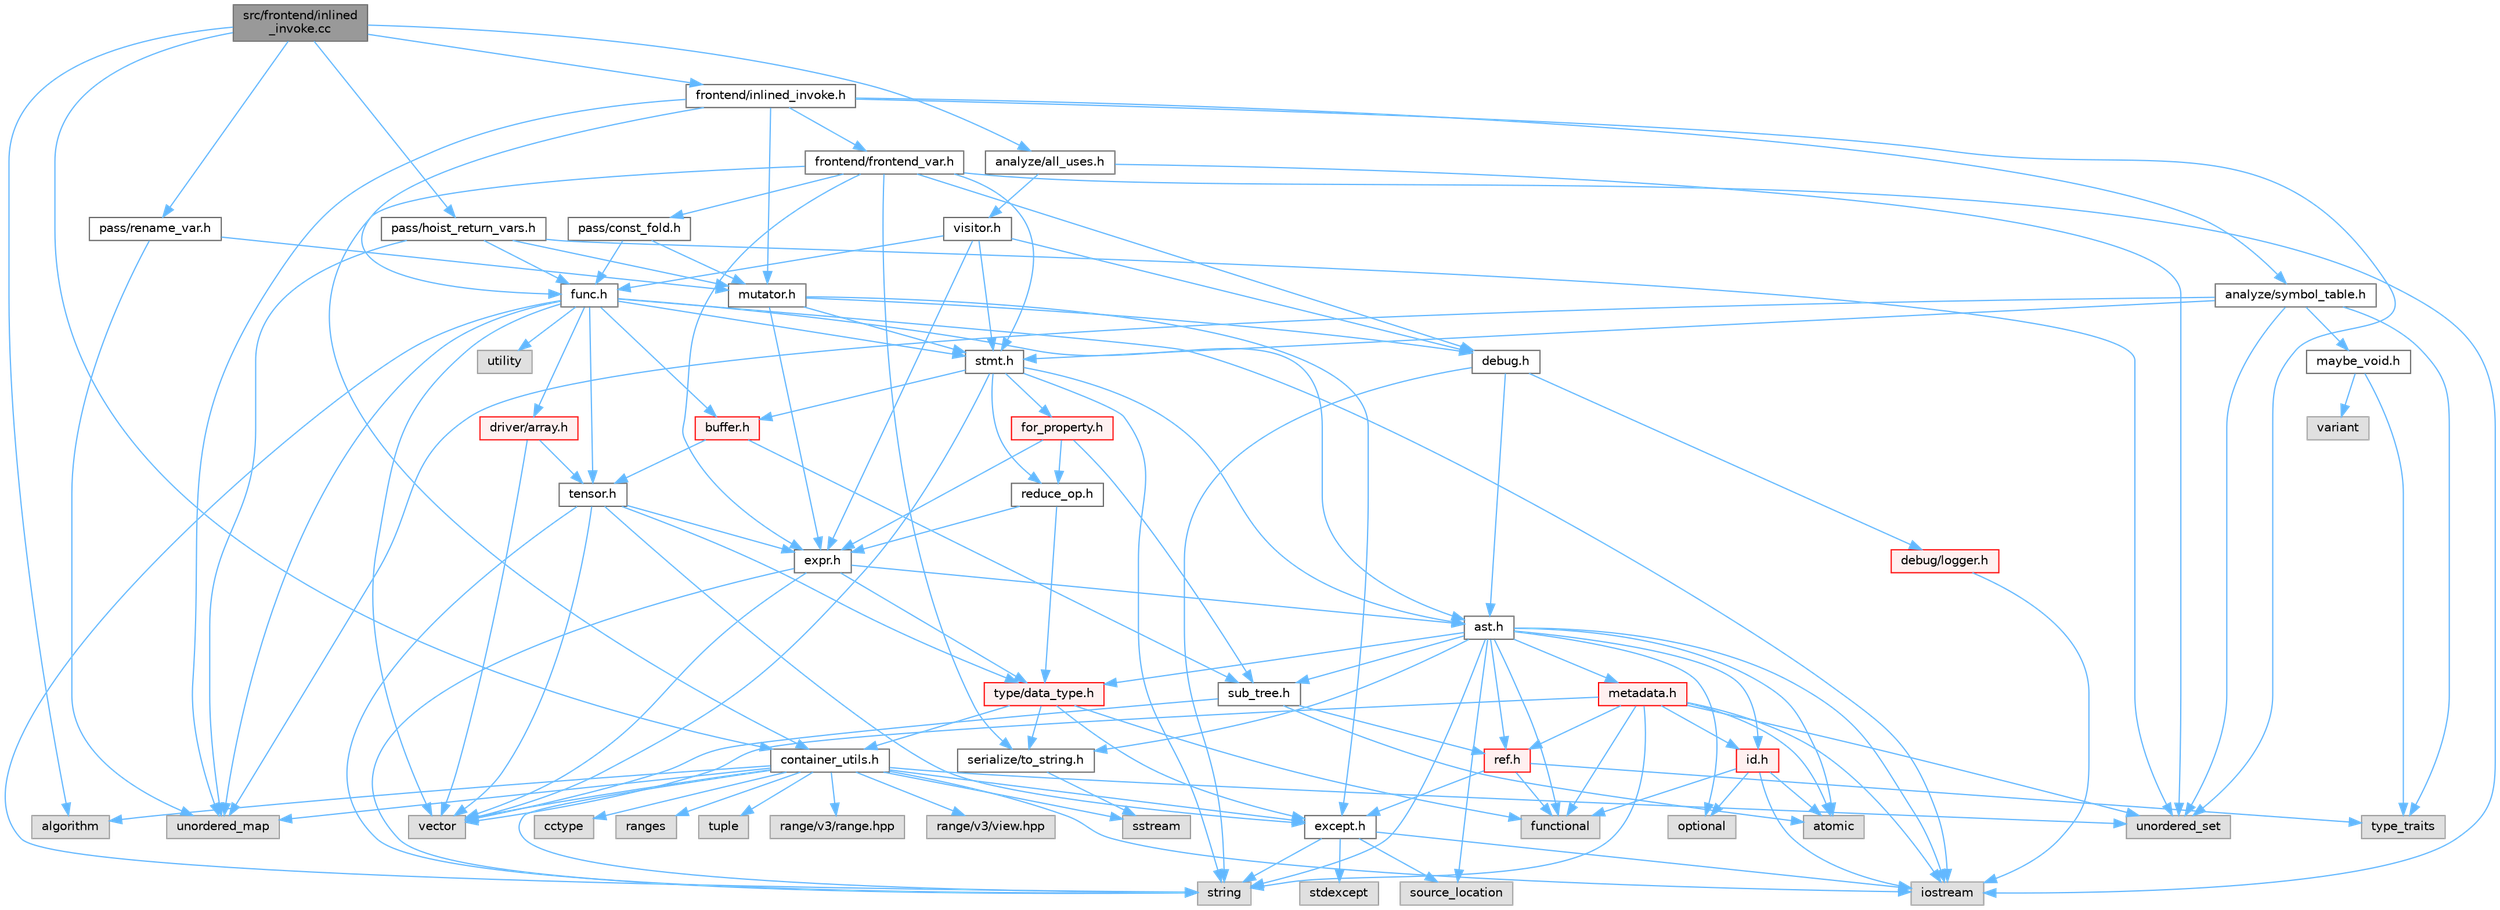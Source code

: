 digraph "src/frontend/inlined_invoke.cc"
{
 // LATEX_PDF_SIZE
  bgcolor="transparent";
  edge [fontname=Helvetica,fontsize=10,labelfontname=Helvetica,labelfontsize=10];
  node [fontname=Helvetica,fontsize=10,shape=box,height=0.2,width=0.4];
  Node1 [label="src/frontend/inlined\l_invoke.cc",height=0.2,width=0.4,color="gray40", fillcolor="grey60", style="filled", fontcolor="black",tooltip=" "];
  Node1 -> Node2 [color="steelblue1",style="solid"];
  Node2 [label="algorithm",height=0.2,width=0.4,color="grey60", fillcolor="#E0E0E0", style="filled",tooltip=" "];
  Node1 -> Node3 [color="steelblue1",style="solid"];
  Node3 [label="analyze/all_uses.h",height=0.2,width=0.4,color="grey40", fillcolor="white", style="filled",URL="$all__uses_8h.html",tooltip=" "];
  Node3 -> Node4 [color="steelblue1",style="solid"];
  Node4 [label="unordered_set",height=0.2,width=0.4,color="grey60", fillcolor="#E0E0E0", style="filled",tooltip=" "];
  Node3 -> Node5 [color="steelblue1",style="solid"];
  Node5 [label="visitor.h",height=0.2,width=0.4,color="grey40", fillcolor="white", style="filled",URL="$visitor_8h.html",tooltip=" "];
  Node5 -> Node6 [color="steelblue1",style="solid"];
  Node6 [label="debug.h",height=0.2,width=0.4,color="grey40", fillcolor="white", style="filled",URL="$debug_8h.html",tooltip=" "];
  Node6 -> Node7 [color="steelblue1",style="solid"];
  Node7 [label="string",height=0.2,width=0.4,color="grey60", fillcolor="#E0E0E0", style="filled",tooltip=" "];
  Node6 -> Node8 [color="steelblue1",style="solid"];
  Node8 [label="ast.h",height=0.2,width=0.4,color="grey40", fillcolor="white", style="filled",URL="$ast_8h.html",tooltip=" "];
  Node8 -> Node9 [color="steelblue1",style="solid"];
  Node9 [label="atomic",height=0.2,width=0.4,color="grey60", fillcolor="#E0E0E0", style="filled",tooltip=" "];
  Node8 -> Node10 [color="steelblue1",style="solid"];
  Node10 [label="functional",height=0.2,width=0.4,color="grey60", fillcolor="#E0E0E0", style="filled",tooltip=" "];
  Node8 -> Node11 [color="steelblue1",style="solid"];
  Node11 [label="iostream",height=0.2,width=0.4,color="grey60", fillcolor="#E0E0E0", style="filled",tooltip=" "];
  Node8 -> Node12 [color="steelblue1",style="solid"];
  Node12 [label="optional",height=0.2,width=0.4,color="grey60", fillcolor="#E0E0E0", style="filled",tooltip=" "];
  Node8 -> Node13 [color="steelblue1",style="solid"];
  Node13 [label="source_location",height=0.2,width=0.4,color="grey60", fillcolor="#E0E0E0", style="filled",tooltip=" "];
  Node8 -> Node7 [color="steelblue1",style="solid"];
  Node8 -> Node14 [color="steelblue1",style="solid"];
  Node14 [label="id.h",height=0.2,width=0.4,color="red", fillcolor="#FFF0F0", style="filled",URL="$id_8h.html",tooltip=" "];
  Node14 -> Node9 [color="steelblue1",style="solid"];
  Node14 -> Node10 [color="steelblue1",style="solid"];
  Node14 -> Node11 [color="steelblue1",style="solid"];
  Node14 -> Node12 [color="steelblue1",style="solid"];
  Node8 -> Node16 [color="steelblue1",style="solid"];
  Node16 [label="metadata.h",height=0.2,width=0.4,color="red", fillcolor="#FFF0F0", style="filled",URL="$metadata_8h.html",tooltip=" "];
  Node16 -> Node9 [color="steelblue1",style="solid"];
  Node16 -> Node10 [color="steelblue1",style="solid"];
  Node16 -> Node11 [color="steelblue1",style="solid"];
  Node16 -> Node7 [color="steelblue1",style="solid"];
  Node16 -> Node4 [color="steelblue1",style="solid"];
  Node16 -> Node17 [color="steelblue1",style="solid"];
  Node17 [label="vector",height=0.2,width=0.4,color="grey60", fillcolor="#E0E0E0", style="filled",tooltip=" "];
  Node16 -> Node14 [color="steelblue1",style="solid"];
  Node16 -> Node19 [color="steelblue1",style="solid"];
  Node19 [label="ref.h",height=0.2,width=0.4,color="red", fillcolor="#FFF0F0", style="filled",URL="$ref_8h.html",tooltip=" "];
  Node19 -> Node10 [color="steelblue1",style="solid"];
  Node19 -> Node21 [color="steelblue1",style="solid"];
  Node21 [label="type_traits",height=0.2,width=0.4,color="grey60", fillcolor="#E0E0E0", style="filled",tooltip=" "];
  Node19 -> Node25 [color="steelblue1",style="solid"];
  Node25 [label="except.h",height=0.2,width=0.4,color="grey40", fillcolor="white", style="filled",URL="$except_8h.html",tooltip=" "];
  Node25 -> Node11 [color="steelblue1",style="solid"];
  Node25 -> Node13 [color="steelblue1",style="solid"];
  Node25 -> Node26 [color="steelblue1",style="solid"];
  Node26 [label="stdexcept",height=0.2,width=0.4,color="grey60", fillcolor="#E0E0E0", style="filled",tooltip=" "];
  Node25 -> Node7 [color="steelblue1",style="solid"];
  Node8 -> Node19 [color="steelblue1",style="solid"];
  Node8 -> Node27 [color="steelblue1",style="solid"];
  Node27 [label="serialize/to_string.h",height=0.2,width=0.4,color="grey40", fillcolor="white", style="filled",URL="$to__string_8h.html",tooltip=" "];
  Node27 -> Node28 [color="steelblue1",style="solid"];
  Node28 [label="sstream",height=0.2,width=0.4,color="grey60", fillcolor="#E0E0E0", style="filled",tooltip=" "];
  Node8 -> Node29 [color="steelblue1",style="solid"];
  Node29 [label="sub_tree.h",height=0.2,width=0.4,color="grey40", fillcolor="white", style="filled",URL="$sub__tree_8h.html",tooltip=" "];
  Node29 -> Node9 [color="steelblue1",style="solid"];
  Node29 -> Node17 [color="steelblue1",style="solid"];
  Node29 -> Node19 [color="steelblue1",style="solid"];
  Node8 -> Node30 [color="steelblue1",style="solid"];
  Node30 [label="type/data_type.h",height=0.2,width=0.4,color="red", fillcolor="#FFF0F0", style="filled",URL="$data__type_8h.html",tooltip=" "];
  Node30 -> Node10 [color="steelblue1",style="solid"];
  Node30 -> Node32 [color="steelblue1",style="solid"];
  Node32 [label="container_utils.h",height=0.2,width=0.4,color="grey40", fillcolor="white", style="filled",URL="$container__utils_8h.html",tooltip=" "];
  Node32 -> Node2 [color="steelblue1",style="solid"];
  Node32 -> Node33 [color="steelblue1",style="solid"];
  Node33 [label="cctype",height=0.2,width=0.4,color="grey60", fillcolor="#E0E0E0", style="filled",tooltip=" "];
  Node32 -> Node11 [color="steelblue1",style="solid"];
  Node32 -> Node34 [color="steelblue1",style="solid"];
  Node34 [label="ranges",height=0.2,width=0.4,color="grey60", fillcolor="#E0E0E0", style="filled",tooltip=" "];
  Node32 -> Node28 [color="steelblue1",style="solid"];
  Node32 -> Node7 [color="steelblue1",style="solid"];
  Node32 -> Node35 [color="steelblue1",style="solid"];
  Node35 [label="tuple",height=0.2,width=0.4,color="grey60", fillcolor="#E0E0E0", style="filled",tooltip=" "];
  Node32 -> Node36 [color="steelblue1",style="solid"];
  Node36 [label="unordered_map",height=0.2,width=0.4,color="grey60", fillcolor="#E0E0E0", style="filled",tooltip=" "];
  Node32 -> Node4 [color="steelblue1",style="solid"];
  Node32 -> Node17 [color="steelblue1",style="solid"];
  Node32 -> Node37 [color="steelblue1",style="solid"];
  Node37 [label="range/v3/range.hpp",height=0.2,width=0.4,color="grey60", fillcolor="#E0E0E0", style="filled",tooltip=" "];
  Node32 -> Node38 [color="steelblue1",style="solid"];
  Node38 [label="range/v3/view.hpp",height=0.2,width=0.4,color="grey60", fillcolor="#E0E0E0", style="filled",tooltip=" "];
  Node32 -> Node25 [color="steelblue1",style="solid"];
  Node30 -> Node25 [color="steelblue1",style="solid"];
  Node30 -> Node27 [color="steelblue1",style="solid"];
  Node6 -> Node39 [color="steelblue1",style="solid"];
  Node39 [label="debug/logger.h",height=0.2,width=0.4,color="red", fillcolor="#FFF0F0", style="filled",URL="$logger_8h.html",tooltip=" "];
  Node39 -> Node11 [color="steelblue1",style="solid"];
  Node5 -> Node42 [color="steelblue1",style="solid"];
  Node42 [label="expr.h",height=0.2,width=0.4,color="grey40", fillcolor="white", style="filled",URL="$expr_8h.html",tooltip=" "];
  Node42 -> Node7 [color="steelblue1",style="solid"];
  Node42 -> Node17 [color="steelblue1",style="solid"];
  Node42 -> Node8 [color="steelblue1",style="solid"];
  Node42 -> Node30 [color="steelblue1",style="solid"];
  Node5 -> Node43 [color="steelblue1",style="solid"];
  Node43 [label="func.h",height=0.2,width=0.4,color="grey40", fillcolor="white", style="filled",URL="$func_8h.html",tooltip=" "];
  Node43 -> Node11 [color="steelblue1",style="solid"];
  Node43 -> Node7 [color="steelblue1",style="solid"];
  Node43 -> Node36 [color="steelblue1",style="solid"];
  Node43 -> Node44 [color="steelblue1",style="solid"];
  Node44 [label="utility",height=0.2,width=0.4,color="grey60", fillcolor="#E0E0E0", style="filled",tooltip=" "];
  Node43 -> Node17 [color="steelblue1",style="solid"];
  Node43 -> Node8 [color="steelblue1",style="solid"];
  Node43 -> Node45 [color="steelblue1",style="solid"];
  Node45 [label="buffer.h",height=0.2,width=0.4,color="red", fillcolor="#FFF0F0", style="filled",URL="$buffer_8h.html",tooltip=" "];
  Node45 -> Node29 [color="steelblue1",style="solid"];
  Node45 -> Node46 [color="steelblue1",style="solid"];
  Node46 [label="tensor.h",height=0.2,width=0.4,color="grey40", fillcolor="white", style="filled",URL="$tensor_8h.html",tooltip=" "];
  Node46 -> Node7 [color="steelblue1",style="solid"];
  Node46 -> Node17 [color="steelblue1",style="solid"];
  Node46 -> Node25 [color="steelblue1",style="solid"];
  Node46 -> Node42 [color="steelblue1",style="solid"];
  Node46 -> Node30 [color="steelblue1",style="solid"];
  Node43 -> Node49 [color="steelblue1",style="solid"];
  Node49 [label="driver/array.h",height=0.2,width=0.4,color="red", fillcolor="#FFF0F0", style="filled",URL="$array_8h.html",tooltip=" "];
  Node49 -> Node17 [color="steelblue1",style="solid"];
  Node49 -> Node46 [color="steelblue1",style="solid"];
  Node43 -> Node53 [color="steelblue1",style="solid"];
  Node53 [label="stmt.h",height=0.2,width=0.4,color="grey40", fillcolor="white", style="filled",URL="$stmt_8h.html",tooltip=" "];
  Node53 -> Node7 [color="steelblue1",style="solid"];
  Node53 -> Node17 [color="steelblue1",style="solid"];
  Node53 -> Node8 [color="steelblue1",style="solid"];
  Node53 -> Node45 [color="steelblue1",style="solid"];
  Node53 -> Node54 [color="steelblue1",style="solid"];
  Node54 [label="for_property.h",height=0.2,width=0.4,color="red", fillcolor="#FFF0F0", style="filled",URL="$for__property_8h.html",tooltip=" "];
  Node54 -> Node42 [color="steelblue1",style="solid"];
  Node54 -> Node58 [color="steelblue1",style="solid"];
  Node58 [label="reduce_op.h",height=0.2,width=0.4,color="grey40", fillcolor="white", style="filled",URL="$reduce__op_8h.html",tooltip=" "];
  Node58 -> Node42 [color="steelblue1",style="solid"];
  Node58 -> Node30 [color="steelblue1",style="solid"];
  Node54 -> Node29 [color="steelblue1",style="solid"];
  Node53 -> Node58 [color="steelblue1",style="solid"];
  Node43 -> Node46 [color="steelblue1",style="solid"];
  Node5 -> Node53 [color="steelblue1",style="solid"];
  Node1 -> Node32 [color="steelblue1",style="solid"];
  Node1 -> Node59 [color="steelblue1",style="solid"];
  Node59 [label="frontend/inlined_invoke.h",height=0.2,width=0.4,color="grey40", fillcolor="white", style="filled",URL="$inlined__invoke_8h.html",tooltip=" "];
  Node59 -> Node36 [color="steelblue1",style="solid"];
  Node59 -> Node4 [color="steelblue1",style="solid"];
  Node59 -> Node60 [color="steelblue1",style="solid"];
  Node60 [label="analyze/symbol_table.h",height=0.2,width=0.4,color="grey40", fillcolor="white", style="filled",URL="$symbol__table_8h.html",tooltip=" "];
  Node60 -> Node21 [color="steelblue1",style="solid"];
  Node60 -> Node36 [color="steelblue1",style="solid"];
  Node60 -> Node4 [color="steelblue1",style="solid"];
  Node60 -> Node61 [color="steelblue1",style="solid"];
  Node61 [label="maybe_void.h",height=0.2,width=0.4,color="grey40", fillcolor="white", style="filled",URL="$maybe__void_8h.html",tooltip=" "];
  Node61 -> Node21 [color="steelblue1",style="solid"];
  Node61 -> Node56 [color="steelblue1",style="solid"];
  Node56 [label="variant",height=0.2,width=0.4,color="grey60", fillcolor="#E0E0E0", style="filled",tooltip=" "];
  Node60 -> Node53 [color="steelblue1",style="solid"];
  Node59 -> Node62 [color="steelblue1",style="solid"];
  Node62 [label="frontend/frontend_var.h",height=0.2,width=0.4,color="grey40", fillcolor="white", style="filled",URL="$frontend__var_8h.html",tooltip=" "];
  Node62 -> Node11 [color="steelblue1",style="solid"];
  Node62 -> Node32 [color="steelblue1",style="solid"];
  Node62 -> Node6 [color="steelblue1",style="solid"];
  Node62 -> Node42 [color="steelblue1",style="solid"];
  Node62 -> Node63 [color="steelblue1",style="solid"];
  Node63 [label="pass/const_fold.h",height=0.2,width=0.4,color="grey40", fillcolor="white", style="filled",URL="$const__fold_8h.html",tooltip=" "];
  Node63 -> Node43 [color="steelblue1",style="solid"];
  Node63 -> Node64 [color="steelblue1",style="solid"];
  Node64 [label="mutator.h",height=0.2,width=0.4,color="grey40", fillcolor="white", style="filled",URL="$mutator_8h.html",tooltip=" "];
  Node64 -> Node6 [color="steelblue1",style="solid"];
  Node64 -> Node25 [color="steelblue1",style="solid"];
  Node64 -> Node42 [color="steelblue1",style="solid"];
  Node64 -> Node53 [color="steelblue1",style="solid"];
  Node62 -> Node27 [color="steelblue1",style="solid"];
  Node62 -> Node53 [color="steelblue1",style="solid"];
  Node59 -> Node43 [color="steelblue1",style="solid"];
  Node59 -> Node64 [color="steelblue1",style="solid"];
  Node1 -> Node65 [color="steelblue1",style="solid"];
  Node65 [label="pass/hoist_return_vars.h",height=0.2,width=0.4,color="grey40", fillcolor="white", style="filled",URL="$hoist__return__vars_8h.html",tooltip=" "];
  Node65 -> Node36 [color="steelblue1",style="solid"];
  Node65 -> Node4 [color="steelblue1",style="solid"];
  Node65 -> Node43 [color="steelblue1",style="solid"];
  Node65 -> Node64 [color="steelblue1",style="solid"];
  Node1 -> Node66 [color="steelblue1",style="solid"];
  Node66 [label="pass/rename_var.h",height=0.2,width=0.4,color="grey40", fillcolor="white", style="filled",URL="$rename__var_8h.html",tooltip=" "];
  Node66 -> Node36 [color="steelblue1",style="solid"];
  Node66 -> Node64 [color="steelblue1",style="solid"];
}
